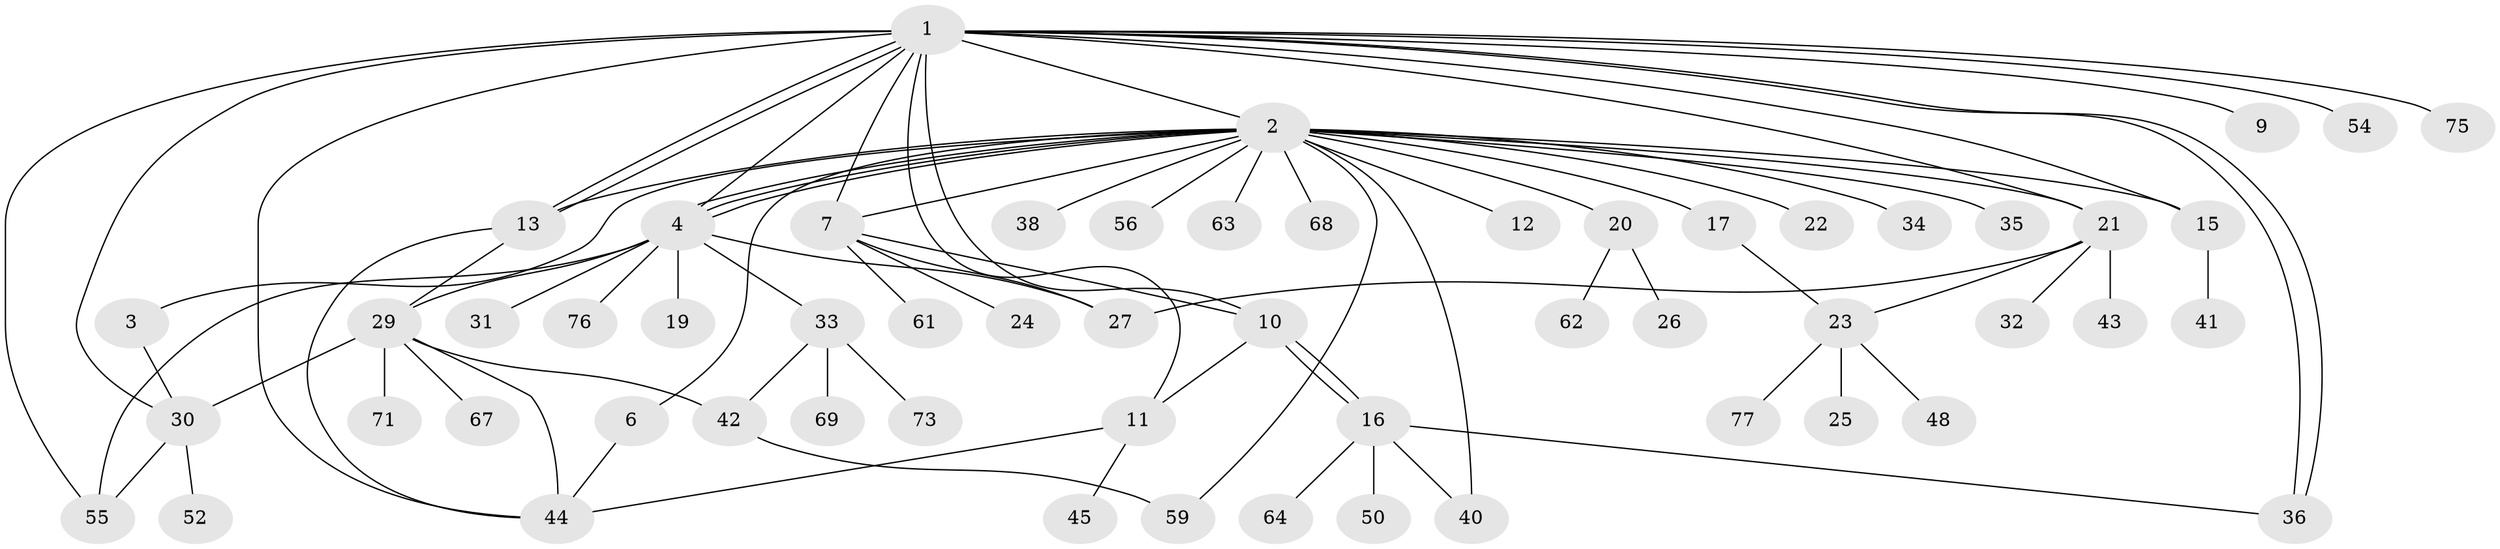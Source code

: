 // original degree distribution, {19: 0.0125, 24: 0.0125, 2: 0.225, 12: 0.0125, 6: 0.075, 3: 0.125, 1: 0.4625, 4: 0.025, 5: 0.0375, 7: 0.0125}
// Generated by graph-tools (version 1.1) at 2025/41/03/06/25 10:41:46]
// undirected, 57 vertices, 84 edges
graph export_dot {
graph [start="1"]
  node [color=gray90,style=filled];
  1 [super="+49"];
  2 [super="+18"];
  3 [super="+37"];
  4 [super="+5"];
  6;
  7 [super="+8"];
  9;
  10 [super="+74"];
  11 [super="+58"];
  12;
  13 [super="+14"];
  15 [super="+46"];
  16 [super="+60"];
  17;
  19;
  20;
  21 [super="+28"];
  22 [super="+80"];
  23 [super="+72"];
  24 [super="+39"];
  25;
  26;
  27;
  29 [super="+57"];
  30 [super="+53"];
  31;
  32;
  33 [super="+47"];
  34 [super="+70"];
  35;
  36;
  38;
  40 [super="+78"];
  41;
  42 [super="+51"];
  43;
  44 [super="+65"];
  45;
  48;
  50;
  52;
  54;
  55 [super="+66"];
  56;
  59;
  61;
  62;
  63;
  64;
  67;
  68 [super="+79"];
  69;
  71;
  73;
  75;
  76;
  77;
  1 -- 2;
  1 -- 7 [weight=2];
  1 -- 9;
  1 -- 10;
  1 -- 13;
  1 -- 13;
  1 -- 21;
  1 -- 30;
  1 -- 36;
  1 -- 36;
  1 -- 44;
  1 -- 54;
  1 -- 55;
  1 -- 75;
  1 -- 4;
  1 -- 11;
  1 -- 15;
  2 -- 3;
  2 -- 4 [weight=2];
  2 -- 4;
  2 -- 4;
  2 -- 6;
  2 -- 12;
  2 -- 13;
  2 -- 15;
  2 -- 17;
  2 -- 20;
  2 -- 21 [weight=2];
  2 -- 22;
  2 -- 34;
  2 -- 35;
  2 -- 38;
  2 -- 40;
  2 -- 56;
  2 -- 59;
  2 -- 63;
  2 -- 68;
  2 -- 7;
  3 -- 30;
  4 -- 19;
  4 -- 27;
  4 -- 29;
  4 -- 31;
  4 -- 33;
  4 -- 55;
  4 -- 76;
  6 -- 44;
  7 -- 10;
  7 -- 24;
  7 -- 27;
  7 -- 61;
  10 -- 11;
  10 -- 16;
  10 -- 16;
  11 -- 45;
  11 -- 44;
  13 -- 29;
  13 -- 44;
  15 -- 41;
  16 -- 36;
  16 -- 50;
  16 -- 64;
  16 -- 40;
  17 -- 23;
  20 -- 26;
  20 -- 62;
  21 -- 23;
  21 -- 32;
  21 -- 43;
  21 -- 27;
  23 -- 25;
  23 -- 48;
  23 -- 77;
  29 -- 42;
  29 -- 44;
  29 -- 67;
  29 -- 71;
  29 -- 30;
  30 -- 52;
  30 -- 55;
  33 -- 69;
  33 -- 73;
  33 -- 42;
  42 -- 59;
}
